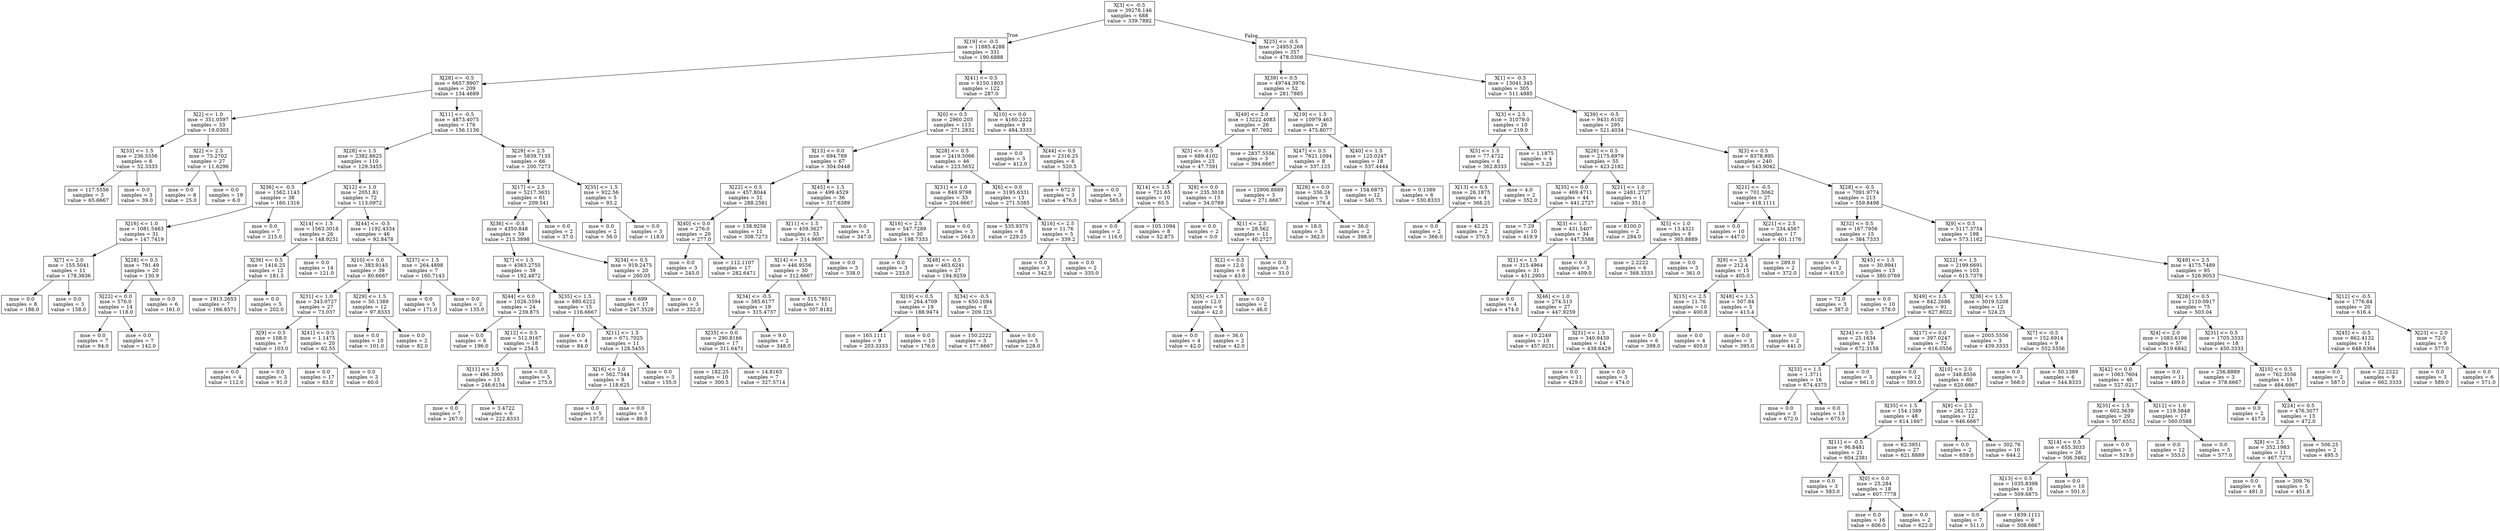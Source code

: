 digraph Tree {
node [shape=box] ;
0 [label="X[3] <= -0.5\nmse = 39278.146\nsamples = 688\nvalue = 339.7892"] ;
1 [label="X[19] <= -0.5\nmse = 11885.4288\nsamples = 331\nvalue = 190.6888"] ;
0 -> 1 [labeldistance=2.5, labelangle=45, headlabel="True"] ;
2 [label="X[28] <= -0.5\nmse = 6657.9907\nsamples = 209\nvalue = 134.4689"] ;
1 -> 2 ;
3 [label="X[2] <= 1.0\nmse = 351.0597\nsamples = 33\nvalue = 19.0303"] ;
2 -> 3 ;
4 [label="X[33] <= 1.5\nmse = 236.5556\nsamples = 6\nvalue = 52.3333"] ;
3 -> 4 ;
5 [label="mse = 117.5556\nsamples = 3\nvalue = 65.6667"] ;
4 -> 5 ;
6 [label="mse = 0.0\nsamples = 3\nvalue = 39.0"] ;
4 -> 6 ;
7 [label="X[2] <= 2.5\nmse = 75.2702\nsamples = 27\nvalue = 11.6296"] ;
3 -> 7 ;
8 [label="mse = 0.0\nsamples = 8\nvalue = 25.0"] ;
7 -> 8 ;
9 [label="mse = 0.0\nsamples = 19\nvalue = 6.0"] ;
7 -> 9 ;
10 [label="X[11] <= -0.5\nmse = 4873.4075\nsamples = 176\nvalue = 156.1136"] ;
2 -> 10 ;
11 [label="X[28] <= 1.5\nmse = 2382.8625\nsamples = 110\nvalue = 129.3455"] ;
10 -> 11 ;
12 [label="X[36] <= -0.5\nmse = 1562.1143\nsamples = 38\nvalue = 160.1316"] ;
11 -> 12 ;
13 [label="X[16] <= 1.0\nmse = 1081.5463\nsamples = 31\nvalue = 147.7419"] ;
12 -> 13 ;
14 [label="X[7] <= 2.0\nmse = 155.5041\nsamples = 11\nvalue = 178.3636"] ;
13 -> 14 ;
15 [label="mse = 0.0\nsamples = 8\nvalue = 186.0"] ;
14 -> 15 ;
16 [label="mse = 0.0\nsamples = 3\nvalue = 158.0"] ;
14 -> 16 ;
17 [label="X[28] <= 0.5\nmse = 791.49\nsamples = 20\nvalue = 130.9"] ;
13 -> 17 ;
18 [label="X[22] <= 0.0\nmse = 576.0\nsamples = 14\nvalue = 118.0"] ;
17 -> 18 ;
19 [label="mse = 0.0\nsamples = 7\nvalue = 94.0"] ;
18 -> 19 ;
20 [label="mse = 0.0\nsamples = 7\nvalue = 142.0"] ;
18 -> 20 ;
21 [label="mse = 0.0\nsamples = 6\nvalue = 161.0"] ;
17 -> 21 ;
22 [label="mse = 0.0\nsamples = 7\nvalue = 215.0"] ;
12 -> 22 ;
23 [label="X[12] <= 1.0\nmse = 2051.81\nsamples = 72\nvalue = 113.0972"] ;
11 -> 23 ;
24 [label="X[14] <= 1.5\nmse = 1563.3018\nsamples = 26\nvalue = 148.9231"] ;
23 -> 24 ;
25 [label="X[36] <= 0.5\nmse = 1416.25\nsamples = 12\nvalue = 181.5"] ;
24 -> 25 ;
26 [label="mse = 1913.2653\nsamples = 7\nvalue = 166.8571"] ;
25 -> 26 ;
27 [label="mse = 0.0\nsamples = 5\nvalue = 202.0"] ;
25 -> 27 ;
28 [label="mse = 0.0\nsamples = 14\nvalue = 121.0"] ;
24 -> 28 ;
29 [label="X[44] <= -0.5\nmse = 1192.4334\nsamples = 46\nvalue = 92.8478"] ;
23 -> 29 ;
30 [label="X[10] <= 0.0\nmse = 383.9145\nsamples = 39\nvalue = 80.6667"] ;
29 -> 30 ;
31 [label="X[31] <= 1.0\nmse = 343.0727\nsamples = 27\nvalue = 73.037"] ;
30 -> 31 ;
32 [label="X[9] <= 0.5\nmse = 108.0\nsamples = 7\nvalue = 103.0"] ;
31 -> 32 ;
33 [label="mse = 0.0\nsamples = 4\nvalue = 112.0"] ;
32 -> 33 ;
34 [label="mse = 0.0\nsamples = 3\nvalue = 91.0"] ;
32 -> 34 ;
35 [label="X[41] <= 0.5\nmse = 1.1475\nsamples = 20\nvalue = 62.55"] ;
31 -> 35 ;
36 [label="mse = 0.0\nsamples = 17\nvalue = 63.0"] ;
35 -> 36 ;
37 [label="mse = 0.0\nsamples = 3\nvalue = 60.0"] ;
35 -> 37 ;
38 [label="X[29] <= 1.5\nmse = 50.1389\nsamples = 12\nvalue = 97.8333"] ;
30 -> 38 ;
39 [label="mse = 0.0\nsamples = 10\nvalue = 101.0"] ;
38 -> 39 ;
40 [label="mse = 0.0\nsamples = 2\nvalue = 82.0"] ;
38 -> 40 ;
41 [label="X[37] <= 1.5\nmse = 264.4898\nsamples = 7\nvalue = 160.7143"] ;
29 -> 41 ;
42 [label="mse = 0.0\nsamples = 5\nvalue = 171.0"] ;
41 -> 42 ;
43 [label="mse = 0.0\nsamples = 2\nvalue = 135.0"] ;
41 -> 43 ;
44 [label="X[29] <= 2.5\nmse = 5839.7135\nsamples = 66\nvalue = 200.7273"] ;
10 -> 44 ;
45 [label="X[17] <= 2.5\nmse = 5217.3631\nsamples = 61\nvalue = 209.541"] ;
44 -> 45 ;
46 [label="X[36] <= -0.5\nmse = 4350.848\nsamples = 59\nvalue = 215.3898"] ;
45 -> 46 ;
47 [label="X[7] <= 1.5\nmse = 4563.2755\nsamples = 39\nvalue = 192.4872"] ;
46 -> 47 ;
48 [label="X[44] <= 0.0\nmse = 1026.3594\nsamples = 24\nvalue = 239.875"] ;
47 -> 48 ;
49 [label="mse = 0.0\nsamples = 6\nvalue = 196.0"] ;
48 -> 49 ;
50 [label="X[12] <= 0.5\nmse = 512.9167\nsamples = 18\nvalue = 254.5"] ;
48 -> 50 ;
51 [label="X[11] <= 1.5\nmse = 486.3905\nsamples = 13\nvalue = 246.6154"] ;
50 -> 51 ;
52 [label="mse = 0.0\nsamples = 7\nvalue = 267.0"] ;
51 -> 52 ;
53 [label="mse = 3.4722\nsamples = 6\nvalue = 222.8333"] ;
51 -> 53 ;
54 [label="mse = 0.0\nsamples = 5\nvalue = 275.0"] ;
50 -> 54 ;
55 [label="X[35] <= 1.5\nmse = 880.6222\nsamples = 15\nvalue = 116.6667"] ;
47 -> 55 ;
56 [label="mse = 0.0\nsamples = 4\nvalue = 84.0"] ;
55 -> 56 ;
57 [label="X[11] <= 1.5\nmse = 671.7025\nsamples = 11\nvalue = 128.5455"] ;
55 -> 57 ;
58 [label="X[16] <= 1.0\nmse = 562.7344\nsamples = 8\nvalue = 118.625"] ;
57 -> 58 ;
59 [label="mse = 0.0\nsamples = 5\nvalue = 137.0"] ;
58 -> 59 ;
60 [label="mse = 0.0\nsamples = 3\nvalue = 88.0"] ;
58 -> 60 ;
61 [label="mse = 0.0\nsamples = 3\nvalue = 155.0"] ;
57 -> 61 ;
62 [label="X[34] <= 0.5\nmse = 919.2475\nsamples = 20\nvalue = 260.05"] ;
46 -> 62 ;
63 [label="mse = 6.699\nsamples = 17\nvalue = 247.3529"] ;
62 -> 63 ;
64 [label="mse = 0.0\nsamples = 3\nvalue = 332.0"] ;
62 -> 64 ;
65 [label="mse = 0.0\nsamples = 2\nvalue = 37.0"] ;
45 -> 65 ;
66 [label="X[35] <= 1.5\nmse = 922.56\nsamples = 5\nvalue = 93.2"] ;
44 -> 66 ;
67 [label="mse = 0.0\nsamples = 2\nvalue = 56.0"] ;
66 -> 67 ;
68 [label="mse = 0.0\nsamples = 3\nvalue = 118.0"] ;
66 -> 68 ;
69 [label="X[41] <= 0.5\nmse = 6150.1803\nsamples = 122\nvalue = 287.0"] ;
1 -> 69 ;
70 [label="X[0] <= 0.5\nmse = 2960.203\nsamples = 113\nvalue = 271.2832"] ;
69 -> 70 ;
71 [label="X[13] <= 0.0\nmse = 694.789\nsamples = 67\nvalue = 304.0448"] ;
70 -> 71 ;
72 [label="X[22] <= 0.5\nmse = 457.8044\nsamples = 31\nvalue = 288.2581"] ;
71 -> 72 ;
73 [label="X[40] <= 0.0\nmse = 276.0\nsamples = 20\nvalue = 277.0"] ;
72 -> 73 ;
74 [label="mse = 0.0\nsamples = 3\nvalue = 245.0"] ;
73 -> 74 ;
75 [label="mse = 112.1107\nsamples = 17\nvalue = 282.6471"] ;
73 -> 75 ;
76 [label="mse = 138.9256\nsamples = 11\nvalue = 308.7273"] ;
72 -> 76 ;
77 [label="X[45] <= 1.5\nmse = 499.4529\nsamples = 36\nvalue = 317.6389"] ;
71 -> 77 ;
78 [label="X[11] <= 1.5\nmse = 459.3627\nsamples = 33\nvalue = 314.9697"] ;
77 -> 78 ;
79 [label="X[14] <= 1.5\nmse = 446.9556\nsamples = 30\nvalue = 312.6667"] ;
78 -> 79 ;
80 [label="X[34] <= -0.5\nmse = 385.6177\nsamples = 19\nvalue = 315.4737"] ;
79 -> 80 ;
81 [label="X[35] <= 0.0\nmse = 290.8166\nsamples = 17\nvalue = 311.6471"] ;
80 -> 81 ;
82 [label="mse = 182.25\nsamples = 10\nvalue = 300.5"] ;
81 -> 82 ;
83 [label="mse = 14.8163\nsamples = 7\nvalue = 327.5714"] ;
81 -> 83 ;
84 [label="mse = 9.0\nsamples = 2\nvalue = 348.0"] ;
80 -> 84 ;
85 [label="mse = 515.7851\nsamples = 11\nvalue = 307.8182"] ;
79 -> 85 ;
86 [label="mse = 0.0\nsamples = 3\nvalue = 338.0"] ;
78 -> 86 ;
87 [label="mse = 0.0\nsamples = 3\nvalue = 347.0"] ;
77 -> 87 ;
88 [label="X[28] <= 0.5\nmse = 2419.5066\nsamples = 46\nvalue = 223.5652"] ;
70 -> 88 ;
89 [label="X[31] <= 1.0\nmse = 849.9798\nsamples = 33\nvalue = 204.6667"] ;
88 -> 89 ;
90 [label="X[16] <= 2.5\nmse = 547.7289\nsamples = 30\nvalue = 198.7333"] ;
89 -> 90 ;
91 [label="mse = 0.0\nsamples = 3\nvalue = 233.0"] ;
90 -> 91 ;
92 [label="X[48] <= -0.5\nmse = 463.6241\nsamples = 27\nvalue = 194.9259"] ;
90 -> 92 ;
93 [label="X[19] <= 0.5\nmse = 264.4709\nsamples = 19\nvalue = 188.9474"] ;
92 -> 93 ;
94 [label="mse = 165.1111\nsamples = 9\nvalue = 203.3333"] ;
93 -> 94 ;
95 [label="mse = 0.0\nsamples = 10\nvalue = 176.0"] ;
93 -> 95 ;
96 [label="X[34] <= -0.5\nmse = 650.1094\nsamples = 8\nvalue = 209.125"] ;
92 -> 96 ;
97 [label="mse = 150.2222\nsamples = 3\nvalue = 177.6667"] ;
96 -> 97 ;
98 [label="mse = 0.0\nsamples = 5\nvalue = 228.0"] ;
96 -> 98 ;
99 [label="mse = 0.0\nsamples = 3\nvalue = 264.0"] ;
89 -> 99 ;
100 [label="X[6] <= 0.0\nmse = 3195.6331\nsamples = 13\nvalue = 271.5385"] ;
88 -> 100 ;
101 [label="mse = 535.9375\nsamples = 8\nvalue = 229.25"] ;
100 -> 101 ;
102 [label="X[16] <= 2.5\nmse = 11.76\nsamples = 5\nvalue = 339.2"] ;
100 -> 102 ;
103 [label="mse = 0.0\nsamples = 3\nvalue = 342.0"] ;
102 -> 103 ;
104 [label="mse = 0.0\nsamples = 2\nvalue = 335.0"] ;
102 -> 104 ;
105 [label="X[10] <= 0.0\nmse = 4160.2222\nsamples = 9\nvalue = 484.3333"] ;
69 -> 105 ;
106 [label="mse = 0.0\nsamples = 3\nvalue = 412.0"] ;
105 -> 106 ;
107 [label="X[44] <= 0.5\nmse = 2316.25\nsamples = 6\nvalue = 520.5"] ;
105 -> 107 ;
108 [label="mse = 672.0\nsamples = 3\nvalue = 476.0"] ;
107 -> 108 ;
109 [label="mse = 0.0\nsamples = 3\nvalue = 565.0"] ;
107 -> 109 ;
110 [label="X[25] <= -0.5\nmse = 24953.268\nsamples = 357\nvalue = 478.0308"] ;
0 -> 110 [labeldistance=2.5, labelangle=-45, headlabel="False"] ;
111 [label="X[39] <= 0.5\nmse = 49744.3976\nsamples = 52\nvalue = 281.7885"] ;
110 -> 111 ;
112 [label="X[49] <= 2.0\nmse = 13222.4083\nsamples = 26\nvalue = 87.7692"] ;
111 -> 112 ;
113 [label="X[5] <= -0.5\nmse = 689.4102\nsamples = 23\nvalue = 47.7391"] ;
112 -> 113 ;
114 [label="X[14] <= 1.5\nmse = 721.65\nsamples = 10\nvalue = 65.5"] ;
113 -> 114 ;
115 [label="mse = 0.0\nsamples = 2\nvalue = 116.0"] ;
114 -> 115 ;
116 [label="mse = 105.1094\nsamples = 8\nvalue = 52.875"] ;
114 -> 116 ;
117 [label="X[8] <= 0.0\nmse = 235.3018\nsamples = 13\nvalue = 34.0769"] ;
113 -> 117 ;
118 [label="mse = 0.0\nsamples = 2\nvalue = 0.0"] ;
117 -> 118 ;
119 [label="X[1] <= 2.5\nmse = 28.562\nsamples = 11\nvalue = 40.2727"] ;
117 -> 119 ;
120 [label="X[2] <= 0.5\nmse = 12.0\nsamples = 8\nvalue = 43.0"] ;
119 -> 120 ;
121 [label="X[35] <= 1.5\nmse = 12.0\nsamples = 6\nvalue = 42.0"] ;
120 -> 121 ;
122 [label="mse = 0.0\nsamples = 4\nvalue = 42.0"] ;
121 -> 122 ;
123 [label="mse = 36.0\nsamples = 2\nvalue = 42.0"] ;
121 -> 123 ;
124 [label="mse = 0.0\nsamples = 2\nvalue = 46.0"] ;
120 -> 124 ;
125 [label="mse = 0.0\nsamples = 3\nvalue = 33.0"] ;
119 -> 125 ;
126 [label="mse = 2837.5556\nsamples = 3\nvalue = 394.6667"] ;
112 -> 126 ;
127 [label="X[19] <= 1.5\nmse = 10979.463\nsamples = 26\nvalue = 475.8077"] ;
111 -> 127 ;
128 [label="X[47] <= 0.5\nmse = 7621.1094\nsamples = 8\nvalue = 337.125"] ;
127 -> 128 ;
129 [label="mse = 12906.8889\nsamples = 3\nvalue = 271.6667"] ;
128 -> 129 ;
130 [label="X[28] <= 0.0\nmse = 336.24\nsamples = 5\nvalue = 376.4"] ;
128 -> 130 ;
131 [label="mse = 18.0\nsamples = 3\nvalue = 362.0"] ;
130 -> 131 ;
132 [label="mse = 36.0\nsamples = 2\nvalue = 398.0"] ;
130 -> 132 ;
133 [label="X[40] <= 1.5\nmse = 125.0247\nsamples = 18\nvalue = 537.4444"] ;
127 -> 133 ;
134 [label="mse = 154.6875\nsamples = 12\nvalue = 540.75"] ;
133 -> 134 ;
135 [label="mse = 0.1389\nsamples = 6\nvalue = 530.8333"] ;
133 -> 135 ;
136 [label="X[1] <= -0.5\nmse = 13041.345\nsamples = 305\nvalue = 511.4885"] ;
110 -> 136 ;
137 [label="X[3] <= 2.5\nmse = 31079.0\nsamples = 10\nvalue = 219.0"] ;
136 -> 137 ;
138 [label="X[5] <= 1.5\nmse = 77.4722\nsamples = 6\nvalue = 362.8333"] ;
137 -> 138 ;
139 [label="X[13] <= 0.5\nmse = 26.1875\nsamples = 4\nvalue = 368.25"] ;
138 -> 139 ;
140 [label="mse = 0.0\nsamples = 2\nvalue = 366.0"] ;
139 -> 140 ;
141 [label="mse = 42.25\nsamples = 2\nvalue = 370.5"] ;
139 -> 141 ;
142 [label="mse = 4.0\nsamples = 2\nvalue = 352.0"] ;
138 -> 142 ;
143 [label="mse = 1.1875\nsamples = 4\nvalue = 3.25"] ;
137 -> 143 ;
144 [label="X[39] <= -0.5\nmse = 9431.6102\nsamples = 295\nvalue = 521.4034"] ;
136 -> 144 ;
145 [label="X[26] <= 0.5\nmse = 2175.6979\nsamples = 55\nvalue = 423.2182"] ;
144 -> 145 ;
146 [label="X[35] <= 0.0\nmse = 469.4711\nsamples = 44\nvalue = 441.2727"] ;
145 -> 146 ;
147 [label="mse = 7.29\nsamples = 10\nvalue = 419.9"] ;
146 -> 147 ;
148 [label="X[3] <= 1.5\nmse = 431.5407\nsamples = 34\nvalue = 447.5588"] ;
146 -> 148 ;
149 [label="X[1] <= 1.5\nmse = 315.4964\nsamples = 31\nvalue = 451.2903"] ;
148 -> 149 ;
150 [label="mse = 0.0\nsamples = 4\nvalue = 474.0"] ;
149 -> 150 ;
151 [label="X[46] <= 1.0\nmse = 274.513\nsamples = 27\nvalue = 447.9259"] ;
149 -> 151 ;
152 [label="mse = 10.2249\nsamples = 13\nvalue = 457.9231"] ;
151 -> 152 ;
153 [label="X[31] <= 1.5\nmse = 340.9439\nsamples = 14\nvalue = 438.6429"] ;
151 -> 153 ;
154 [label="mse = 0.0\nsamples = 11\nvalue = 429.0"] ;
153 -> 154 ;
155 [label="mse = 0.0\nsamples = 3\nvalue = 474.0"] ;
153 -> 155 ;
156 [label="mse = 0.0\nsamples = 3\nvalue = 409.0"] ;
148 -> 156 ;
157 [label="X[21] <= 1.0\nmse = 2481.2727\nsamples = 11\nvalue = 351.0"] ;
145 -> 157 ;
158 [label="mse = 8100.0\nsamples = 2\nvalue = 284.0"] ;
157 -> 158 ;
159 [label="X[5] <= 1.0\nmse = 13.4321\nsamples = 9\nvalue = 365.8889"] ;
157 -> 159 ;
160 [label="mse = 2.2222\nsamples = 6\nvalue = 368.3333"] ;
159 -> 160 ;
161 [label="mse = 0.0\nsamples = 3\nvalue = 361.0"] ;
159 -> 161 ;
162 [label="X[3] <= 0.5\nmse = 8378.895\nsamples = 240\nvalue = 543.9042"] ;
144 -> 162 ;
163 [label="X[21] <= -0.5\nmse = 701.5062\nsamples = 27\nvalue = 418.1111"] ;
162 -> 163 ;
164 [label="mse = 0.0\nsamples = 10\nvalue = 447.0"] ;
163 -> 164 ;
165 [label="X[21] <= 2.5\nmse = 334.4567\nsamples = 17\nvalue = 401.1176"] ;
163 -> 165 ;
166 [label="X[9] <= 2.5\nmse = 212.4\nsamples = 15\nvalue = 405.0"] ;
165 -> 166 ;
167 [label="X[15] <= 2.5\nmse = 11.76\nsamples = 10\nvalue = 400.8"] ;
166 -> 167 ;
168 [label="mse = 0.0\nsamples = 6\nvalue = 398.0"] ;
167 -> 168 ;
169 [label="mse = 0.0\nsamples = 4\nvalue = 405.0"] ;
167 -> 169 ;
170 [label="X[48] <= 1.5\nmse = 507.84\nsamples = 5\nvalue = 413.4"] ;
166 -> 170 ;
171 [label="mse = 0.0\nsamples = 3\nvalue = 395.0"] ;
170 -> 171 ;
172 [label="mse = 0.0\nsamples = 2\nvalue = 441.0"] ;
170 -> 172 ;
173 [label="mse = 289.0\nsamples = 2\nvalue = 372.0"] ;
165 -> 173 ;
174 [label="X[28] <= -0.5\nmse = 7091.9774\nsamples = 213\nvalue = 559.8498"] ;
162 -> 174 ;
175 [label="X[32] <= 0.5\nmse = 167.7956\nsamples = 15\nvalue = 384.7333"] ;
174 -> 175 ;
176 [label="mse = 0.0\nsamples = 2\nvalue = 415.0"] ;
175 -> 176 ;
177 [label="X[45] <= 1.5\nmse = 30.9941\nsamples = 13\nvalue = 380.0769"] ;
175 -> 177 ;
178 [label="mse = 72.0\nsamples = 3\nvalue = 387.0"] ;
177 -> 178 ;
179 [label="mse = 0.0\nsamples = 10\nvalue = 378.0"] ;
177 -> 179 ;
180 [label="X[9] <= 0.5\nmse = 5117.3754\nsamples = 198\nvalue = 573.1162"] ;
174 -> 180 ;
181 [label="X[22] <= 1.5\nmse = 2199.6691\nsamples = 103\nvalue = 615.7379"] ;
180 -> 181 ;
182 [label="X[49] <= 1.5\nmse = 842.2686\nsamples = 91\nvalue = 627.8022"] ;
181 -> 182 ;
183 [label="X[34] <= 0.5\nmse = 25.1634\nsamples = 19\nvalue = 672.3158"] ;
182 -> 183 ;
184 [label="X[33] <= 1.5\nmse = 1.3711\nsamples = 16\nvalue = 674.4375"] ;
183 -> 184 ;
185 [label="mse = 0.0\nsamples = 3\nvalue = 672.0"] ;
184 -> 185 ;
186 [label="mse = 0.0\nsamples = 13\nvalue = 675.0"] ;
184 -> 186 ;
187 [label="mse = 0.0\nsamples = 3\nvalue = 661.0"] ;
183 -> 187 ;
188 [label="X[17] <= 0.0\nmse = 397.0247\nsamples = 72\nvalue = 616.0556"] ;
182 -> 188 ;
189 [label="mse = 0.0\nsamples = 12\nvalue = 593.0"] ;
188 -> 189 ;
190 [label="X[10] <= 2.0\nmse = 348.8556\nsamples = 60\nvalue = 620.6667"] ;
188 -> 190 ;
191 [label="X[35] <= 1.5\nmse = 154.1389\nsamples = 48\nvalue = 614.1667"] ;
190 -> 191 ;
192 [label="X[11] <= -0.5\nmse = 96.8481\nsamples = 21\nvalue = 604.2381"] ;
191 -> 192 ;
193 [label="mse = 0.0\nsamples = 3\nvalue = 583.0"] ;
192 -> 193 ;
194 [label="X[0] <= 0.0\nmse = 25.284\nsamples = 18\nvalue = 607.7778"] ;
192 -> 194 ;
195 [label="mse = 0.0\nsamples = 16\nvalue = 606.0"] ;
194 -> 195 ;
196 [label="mse = 0.0\nsamples = 2\nvalue = 622.0"] ;
194 -> 196 ;
197 [label="mse = 62.3951\nsamples = 27\nvalue = 621.8889"] ;
191 -> 197 ;
198 [label="X[8] <= 2.5\nmse = 282.7222\nsamples = 12\nvalue = 646.6667"] ;
190 -> 198 ;
199 [label="mse = 0.0\nsamples = 2\nvalue = 659.0"] ;
198 -> 199 ;
200 [label="mse = 302.76\nsamples = 10\nvalue = 644.2"] ;
198 -> 200 ;
201 [label="X[36] <= 1.5\nmse = 3019.5208\nsamples = 12\nvalue = 524.25"] ;
181 -> 201 ;
202 [label="mse = 2005.5556\nsamples = 3\nvalue = 439.3333"] ;
201 -> 202 ;
203 [label="X[7] <= -0.5\nmse = 152.6914\nsamples = 9\nvalue = 552.5556"] ;
201 -> 203 ;
204 [label="mse = 0.0\nsamples = 3\nvalue = 568.0"] ;
203 -> 204 ;
205 [label="mse = 50.1389\nsamples = 6\nvalue = 544.8333"] ;
203 -> 205 ;
206 [label="X[49] <= 2.5\nmse = 4175.7489\nsamples = 95\nvalue = 526.9053"] ;
180 -> 206 ;
207 [label="X[28] <= 0.5\nmse = 2110.0917\nsamples = 75\nvalue = 503.04"] ;
206 -> 207 ;
208 [label="X[4] <= 2.0\nmse = 1083.6196\nsamples = 57\nvalue = 519.6842"] ;
207 -> 208 ;
209 [label="X[42] <= 0.0\nmse = 1063.7604\nsamples = 46\nvalue = 527.0217"] ;
208 -> 209 ;
210 [label="X[35] <= 1.5\nmse = 602.3639\nsamples = 29\nvalue = 507.6552"] ;
209 -> 210 ;
211 [label="X[14] <= 0.5\nmse = 655.3033\nsamples = 26\nvalue = 506.3462"] ;
210 -> 211 ;
212 [label="X[13] <= 0.5\nmse = 1035.8398\nsamples = 16\nvalue = 509.6875"] ;
211 -> 212 ;
213 [label="mse = 0.0\nsamples = 7\nvalue = 511.0"] ;
212 -> 213 ;
214 [label="mse = 1839.1111\nsamples = 9\nvalue = 508.6667"] ;
212 -> 214 ;
215 [label="mse = 0.0\nsamples = 10\nvalue = 501.0"] ;
211 -> 215 ;
216 [label="mse = 0.0\nsamples = 3\nvalue = 519.0"] ;
210 -> 216 ;
217 [label="X[12] <= 1.0\nmse = 119.5848\nsamples = 17\nvalue = 560.0588"] ;
209 -> 217 ;
218 [label="mse = 0.0\nsamples = 12\nvalue = 553.0"] ;
217 -> 218 ;
219 [label="mse = 0.0\nsamples = 5\nvalue = 577.0"] ;
217 -> 219 ;
220 [label="mse = 0.0\nsamples = 11\nvalue = 489.0"] ;
208 -> 220 ;
221 [label="X[31] <= 0.5\nmse = 1705.3333\nsamples = 18\nvalue = 450.3333"] ;
207 -> 221 ;
222 [label="mse = 256.8889\nsamples = 3\nvalue = 378.6667"] ;
221 -> 222 ;
223 [label="X[10] <= 0.5\nmse = 762.3556\nsamples = 15\nvalue = 464.6667"] ;
221 -> 223 ;
224 [label="mse = 0.0\nsamples = 2\nvalue = 417.0"] ;
223 -> 224 ;
225 [label="X[24] <= 0.5\nmse = 476.3077\nsamples = 13\nvalue = 472.0"] ;
223 -> 225 ;
226 [label="X[8] <= 2.5\nmse = 352.1983\nsamples = 11\nvalue = 467.7273"] ;
225 -> 226 ;
227 [label="mse = 0.0\nsamples = 6\nvalue = 481.0"] ;
226 -> 227 ;
228 [label="mse = 309.76\nsamples = 5\nvalue = 451.8"] ;
226 -> 228 ;
229 [label="mse = 506.25\nsamples = 2\nvalue = 495.5"] ;
225 -> 229 ;
230 [label="X[12] <= -0.5\nmse = 1776.84\nsamples = 20\nvalue = 616.4"] ;
206 -> 230 ;
231 [label="X[45] <= -0.5\nmse = 862.4132\nsamples = 11\nvalue = 648.6364"] ;
230 -> 231 ;
232 [label="mse = 0.0\nsamples = 2\nvalue = 587.0"] ;
231 -> 232 ;
233 [label="mse = 22.2222\nsamples = 9\nvalue = 662.3333"] ;
231 -> 233 ;
234 [label="X[23] <= 2.0\nmse = 72.0\nsamples = 9\nvalue = 577.0"] ;
230 -> 234 ;
235 [label="mse = 0.0\nsamples = 3\nvalue = 589.0"] ;
234 -> 235 ;
236 [label="mse = 0.0\nsamples = 6\nvalue = 571.0"] ;
234 -> 236 ;
}